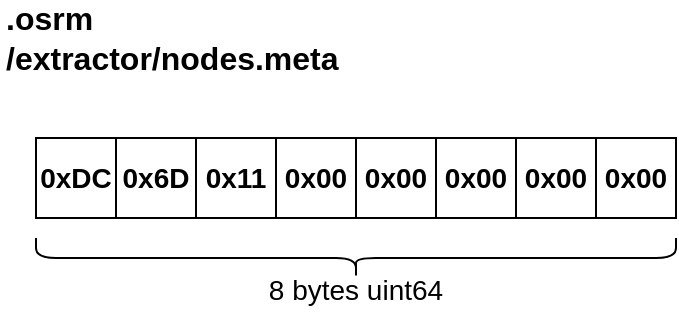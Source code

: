 <mxfile version="12.3.9" type="github" pages="1"><diagram id="peSgpNI3BcgGdvSU9K40" name="Page-1"><mxGraphModel dx="905" dy="623" grid="1" gridSize="10" guides="1" tooltips="1" connect="1" arrows="1" fold="1" page="1" pageScale="1" pageWidth="827" pageHeight="1169" math="0" shadow="0"><root><mxCell id="0"/><mxCell id="1" parent="0"/><mxCell id="VliR9g0e-GEGa0XOMWeD-1" value="0xDC" style="rounded=0;whiteSpace=wrap;html=1;fontStyle=1;fontSize=14;" parent="1" vertex="1"><mxGeometry x="40" y="80" width="40" height="40" as="geometry"/></mxCell><mxCell id="VliR9g0e-GEGa0XOMWeD-2" value="0x6D" style="rounded=0;whiteSpace=wrap;html=1;fontStyle=1;fontSize=14;" parent="1" vertex="1"><mxGeometry x="80" y="80" width="40" height="40" as="geometry"/></mxCell><mxCell id="VliR9g0e-GEGa0XOMWeD-3" value="0x11" style="rounded=0;whiteSpace=wrap;html=1;fontStyle=1;fontSize=14;" parent="1" vertex="1"><mxGeometry x="120" y="80" width="40" height="40" as="geometry"/></mxCell><mxCell id="VliR9g0e-GEGa0XOMWeD-4" value="0x00" style="rounded=0;whiteSpace=wrap;html=1;fontStyle=1;fontSize=14;" parent="1" vertex="1"><mxGeometry x="160" y="80" width="40" height="40" as="geometry"/></mxCell><mxCell id="VliR9g0e-GEGa0XOMWeD-5" value="0x00" style="rounded=0;whiteSpace=wrap;html=1;fontStyle=1;fontSize=14;" parent="1" vertex="1"><mxGeometry x="200" y="80" width="40" height="40" as="geometry"/></mxCell><mxCell id="VliR9g0e-GEGa0XOMWeD-6" value="0x00" style="rounded=0;whiteSpace=wrap;html=1;fontStyle=1;fontSize=14;" parent="1" vertex="1"><mxGeometry x="240" y="80" width="40" height="40" as="geometry"/></mxCell><mxCell id="VliR9g0e-GEGa0XOMWeD-7" value="0x00" style="rounded=0;whiteSpace=wrap;html=1;fontStyle=1;fontSize=14;" parent="1" vertex="1"><mxGeometry x="280" y="80" width="40" height="40" as="geometry"/></mxCell><mxCell id="VliR9g0e-GEGa0XOMWeD-8" value="0x00" style="rounded=0;whiteSpace=wrap;html=1;fontStyle=1;fontSize=14;" parent="1" vertex="1"><mxGeometry x="320" y="80" width="40" height="40" as="geometry"/></mxCell><mxCell id="VliR9g0e-GEGa0XOMWeD-28" value="" style="shape=curlyBracket;whiteSpace=wrap;html=1;rounded=1;fontSize=14;rotation=-90;" parent="1" vertex="1"><mxGeometry x="190" y="-20" width="20" height="320" as="geometry"/></mxCell><mxCell id="VliR9g0e-GEGa0XOMWeD-29" value="8 bytes uint64" style="text;html=1;strokeColor=none;fillColor=none;align=center;verticalAlign=middle;whiteSpace=wrap;rounded=0;fontSize=14;" parent="1" vertex="1"><mxGeometry x="145" y="146" width="110" height="20" as="geometry"/></mxCell><mxCell id="ZOe7THteKk9-Ha0sNbh8-1" value=".osrm &lt;br&gt;/extractor/nodes.meta" style="text;html=1;strokeColor=none;fillColor=none;align=left;verticalAlign=middle;whiteSpace=wrap;rounded=0;fontSize=16;fontStyle=1" parent="1" vertex="1"><mxGeometry x="22.5" y="20" width="245" height="20" as="geometry"/></mxCell></root></mxGraphModel></diagram></mxfile>